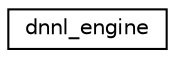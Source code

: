 digraph "Graphical Class Hierarchy"
{
 // LATEX_PDF_SIZE
  edge [fontname="Helvetica",fontsize="10",labelfontname="Helvetica",labelfontsize="10"];
  node [fontname="Helvetica",fontsize="10",shape=record];
  rankdir="LR";
  Node0 [label="dnnl_engine",height=0.2,width=0.4,color="black", fillcolor="white", style="filled",URL="$structdnnl__engine.html",tooltip="An opaque structure to describe an engine."];
}
